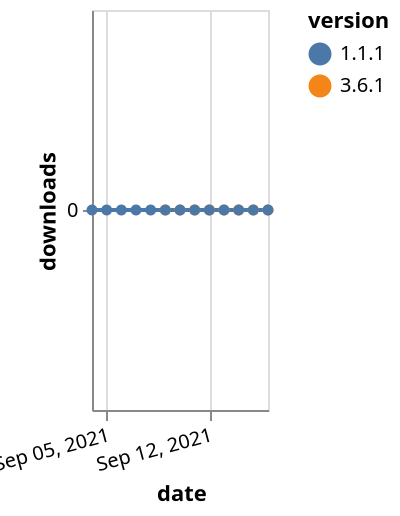 {"$schema": "https://vega.github.io/schema/vega-lite/v5.json", "description": "A simple bar chart with embedded data.", "data": {"values": [{"date": "2021-09-09", "total": 9, "delta": 0, "version": "3.6.1"}, {"date": "2021-09-10", "total": 15, "delta": 0, "version": "3.6.1"}, {"date": "2021-09-11", "total": 16, "delta": 0, "version": "3.6.1"}, {"date": "2021-09-12", "total": 18, "delta": 0, "version": "3.6.1"}, {"date": "2021-09-13", "total": 20, "delta": 0, "version": "3.6.1"}, {"date": "2021-09-14", "total": 21, "delta": 0, "version": "3.6.1"}, {"date": "2021-09-15", "total": 22, "delta": 0, "version": "3.6.1"}, {"date": "2021-09-16", "total": 23, "delta": 0, "version": "3.6.1"}, {"date": "2021-09-04", "total": 10, "delta": 0, "version": "1.1.1"}, {"date": "2021-09-05", "total": 14, "delta": 0, "version": "1.1.1"}, {"date": "2021-09-06", "total": 15, "delta": 0, "version": "1.1.1"}, {"date": "2021-09-07", "total": 17, "delta": 0, "version": "1.1.1"}, {"date": "2021-09-08", "total": 17, "delta": 0, "version": "1.1.1"}, {"date": "2021-09-09", "total": 20, "delta": 0, "version": "1.1.1"}, {"date": "2021-09-10", "total": 21, "delta": 0, "version": "1.1.1"}, {"date": "2021-09-11", "total": 22, "delta": 0, "version": "1.1.1"}, {"date": "2021-09-12", "total": 23, "delta": 0, "version": "1.1.1"}, {"date": "2021-09-13", "total": 24, "delta": 0, "version": "1.1.1"}, {"date": "2021-09-14", "total": 25, "delta": 0, "version": "1.1.1"}, {"date": "2021-09-15", "total": 25, "delta": 0, "version": "1.1.1"}, {"date": "2021-09-16", "total": 26, "delta": 0, "version": "1.1.1"}]}, "width": "container", "mark": {"type": "line", "point": {"filled": true}}, "encoding": {"x": {"field": "date", "type": "temporal", "timeUnit": "yearmonthdate", "title": "date", "axis": {"labelAngle": -15}}, "y": {"field": "delta", "type": "quantitative", "title": "downloads"}, "color": {"field": "version", "type": "nominal"}, "tooltip": {"field": "delta"}}}